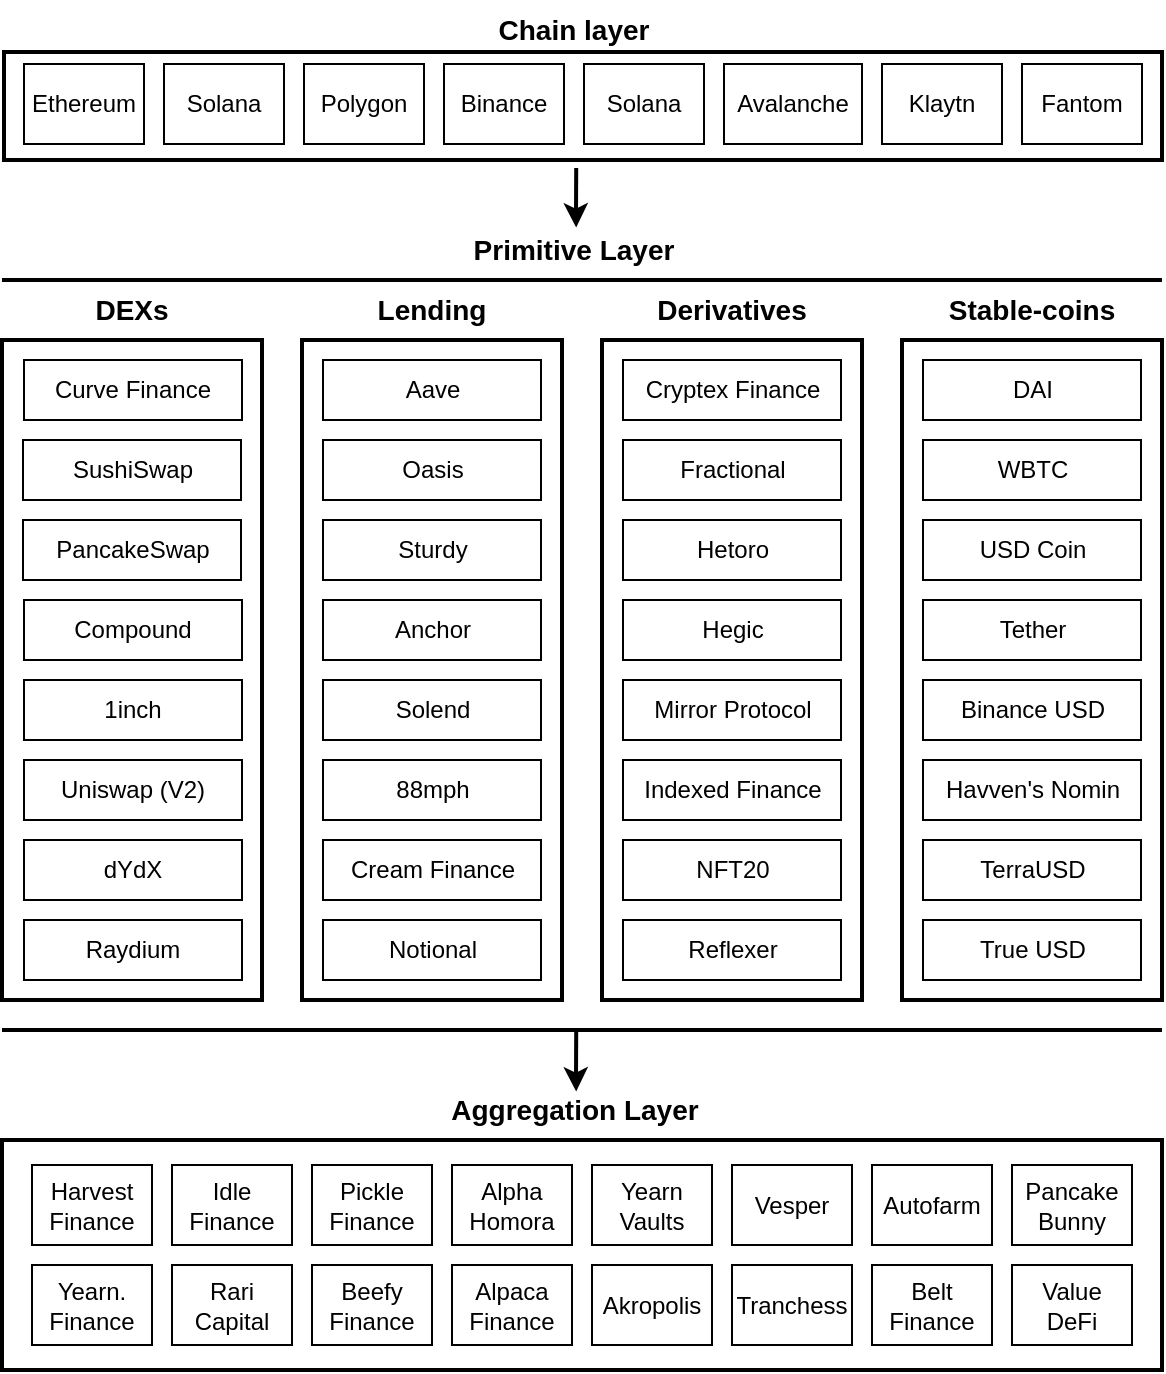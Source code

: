 <mxfile version="20.0.2" type="github">
  <diagram id="vA1Mwwlki-n_E3SzybSL" name="Page-1">
    <mxGraphModel dx="967" dy="756" grid="1" gridSize="10" guides="1" tooltips="1" connect="1" arrows="1" fold="1" page="1" pageScale="1" pageWidth="827" pageHeight="1169" math="0" shadow="0">
      <root>
        <mxCell id="0" />
        <mxCell id="1" parent="0" />
        <mxCell id="zbpn0ASb3LzRVK3qtcD5-1" value="" style="rounded=0;whiteSpace=wrap;html=1;strokeWidth=2;" vertex="1" parent="1">
          <mxGeometry x="61" y="106" width="579" height="54" as="geometry" />
        </mxCell>
        <mxCell id="zbpn0ASb3LzRVK3qtcD5-4" value="" style="rounded=0;whiteSpace=wrap;html=1;strokeWidth=2;" vertex="1" parent="1">
          <mxGeometry x="60" y="250" width="130" height="330" as="geometry" />
        </mxCell>
        <mxCell id="zbpn0ASb3LzRVK3qtcD5-8" value="" style="rounded=0;whiteSpace=wrap;html=1;strokeWidth=2;" vertex="1" parent="1">
          <mxGeometry x="210" y="250" width="130" height="330" as="geometry" />
        </mxCell>
        <mxCell id="zbpn0ASb3LzRVK3qtcD5-9" value="" style="rounded=0;whiteSpace=wrap;html=1;strokeWidth=2;" vertex="1" parent="1">
          <mxGeometry x="360" y="250" width="130" height="330" as="geometry" />
        </mxCell>
        <mxCell id="zbpn0ASb3LzRVK3qtcD5-10" value="" style="rounded=0;whiteSpace=wrap;html=1;strokeWidth=2;" vertex="1" parent="1">
          <mxGeometry x="510" y="250" width="130" height="330" as="geometry" />
        </mxCell>
        <mxCell id="zbpn0ASb3LzRVK3qtcD5-11" value="Ethereum" style="rounded=0;whiteSpace=wrap;html=1;" vertex="1" parent="1">
          <mxGeometry x="71" y="112" width="60" height="40" as="geometry" />
        </mxCell>
        <mxCell id="zbpn0ASb3LzRVK3qtcD5-12" value="" style="rounded=0;whiteSpace=wrap;html=1;strokeWidth=2;" vertex="1" parent="1">
          <mxGeometry x="60" y="650" width="580" height="115" as="geometry" />
        </mxCell>
        <mxCell id="zbpn0ASb3LzRVK3qtcD5-16" value="" style="line;strokeWidth=2;html=1;" vertex="1" parent="1">
          <mxGeometry x="60" y="590" width="580" height="10" as="geometry" />
        </mxCell>
        <mxCell id="zbpn0ASb3LzRVK3qtcD5-17" value="" style="endArrow=classic;html=1;rounded=0;exitX=0.495;exitY=0.6;exitDx=0;exitDy=0;exitPerimeter=0;entryX=0.495;entryY=0.579;entryDx=0;entryDy=0;entryPerimeter=0;strokeWidth=2;" edge="1" parent="1" source="zbpn0ASb3LzRVK3qtcD5-16">
          <mxGeometry width="50" height="50" relative="1" as="geometry">
            <mxPoint x="410" y="440" as="sourcePoint" />
            <mxPoint x="347.1" y="625.79" as="targetPoint" />
            <Array as="points">
              <mxPoint x="347" y="620" />
            </Array>
          </mxGeometry>
        </mxCell>
        <mxCell id="zbpn0ASb3LzRVK3qtcD5-20" value="" style="endArrow=classic;html=1;rounded=0;exitX=0.495;exitY=0.6;exitDx=0;exitDy=0;exitPerimeter=0;entryX=0.495;entryY=0.579;entryDx=0;entryDy=0;entryPerimeter=0;strokeWidth=2;" edge="1" parent="1">
          <mxGeometry width="50" height="50" relative="1" as="geometry">
            <mxPoint x="347.1" y="164" as="sourcePoint" />
            <mxPoint x="347.1" y="193.79" as="targetPoint" />
            <Array as="points">
              <mxPoint x="347" y="188" />
            </Array>
          </mxGeometry>
        </mxCell>
        <mxCell id="zbpn0ASb3LzRVK3qtcD5-21" value="" style="line;strokeWidth=2;html=1;" vertex="1" parent="1">
          <mxGeometry x="60" y="215" width="580" height="10" as="geometry" />
        </mxCell>
        <mxCell id="zbpn0ASb3LzRVK3qtcD5-23" value="Solana" style="rounded=0;whiteSpace=wrap;html=1;" vertex="1" parent="1">
          <mxGeometry x="141" y="112" width="60" height="40" as="geometry" />
        </mxCell>
        <mxCell id="zbpn0ASb3LzRVK3qtcD5-24" value="Polygon" style="rounded=0;whiteSpace=wrap;html=1;" vertex="1" parent="1">
          <mxGeometry x="211" y="112" width="60" height="40" as="geometry" />
        </mxCell>
        <mxCell id="zbpn0ASb3LzRVK3qtcD5-25" value="Binance" style="rounded=0;whiteSpace=wrap;html=1;" vertex="1" parent="1">
          <mxGeometry x="281" y="112" width="60" height="40" as="geometry" />
        </mxCell>
        <mxCell id="zbpn0ASb3LzRVK3qtcD5-26" value="Solana" style="rounded=0;whiteSpace=wrap;html=1;" vertex="1" parent="1">
          <mxGeometry x="351" y="112" width="60" height="40" as="geometry" />
        </mxCell>
        <mxCell id="zbpn0ASb3LzRVK3qtcD5-27" value="Avalanche" style="rounded=0;whiteSpace=wrap;html=1;" vertex="1" parent="1">
          <mxGeometry x="421" y="112" width="69" height="40" as="geometry" />
        </mxCell>
        <mxCell id="zbpn0ASb3LzRVK3qtcD5-28" value="Klaytn" style="rounded=0;whiteSpace=wrap;html=1;" vertex="1" parent="1">
          <mxGeometry x="500" y="112" width="60" height="40" as="geometry" />
        </mxCell>
        <mxCell id="zbpn0ASb3LzRVK3qtcD5-29" value="Fantom" style="rounded=0;whiteSpace=wrap;html=1;" vertex="1" parent="1">
          <mxGeometry x="570" y="112" width="60" height="40" as="geometry" />
        </mxCell>
        <mxCell id="zbpn0ASb3LzRVK3qtcD5-30" value="&lt;b&gt;&lt;font style=&quot;font-size: 14px;&quot;&gt;Chain layer&lt;/font&gt;&lt;/b&gt;" style="text;html=1;strokeColor=none;fillColor=none;align=center;verticalAlign=middle;whiteSpace=wrap;rounded=0;" vertex="1" parent="1">
          <mxGeometry x="296" y="80" width="100" height="30" as="geometry" />
        </mxCell>
        <mxCell id="zbpn0ASb3LzRVK3qtcD5-31" value="&lt;span style=&quot;font-size: 14px;&quot;&gt;&lt;b&gt;DEXs&lt;/b&gt;&lt;/span&gt;" style="text;html=1;strokeColor=none;fillColor=none;align=center;verticalAlign=middle;whiteSpace=wrap;rounded=0;" vertex="1" parent="1">
          <mxGeometry x="75" y="220" width="100" height="30" as="geometry" />
        </mxCell>
        <mxCell id="zbpn0ASb3LzRVK3qtcD5-32" value="&lt;span style=&quot;font-size: 14px;&quot;&gt;&lt;b&gt;Stable-coins&lt;/b&gt;&lt;/span&gt;" style="text;html=1;strokeColor=none;fillColor=none;align=center;verticalAlign=middle;whiteSpace=wrap;rounded=0;" vertex="1" parent="1">
          <mxGeometry x="525" y="220" width="100" height="30" as="geometry" />
        </mxCell>
        <mxCell id="zbpn0ASb3LzRVK3qtcD5-33" value="&lt;span style=&quot;font-size: 14px;&quot;&gt;&lt;b&gt;Derivatives&lt;/b&gt;&lt;/span&gt;" style="text;html=1;strokeColor=none;fillColor=none;align=center;verticalAlign=middle;whiteSpace=wrap;rounded=0;" vertex="1" parent="1">
          <mxGeometry x="375" y="220" width="100" height="30" as="geometry" />
        </mxCell>
        <mxCell id="zbpn0ASb3LzRVK3qtcD5-34" value="&lt;span style=&quot;font-size: 14px;&quot;&gt;&lt;b&gt;Lending&lt;/b&gt;&lt;/span&gt;" style="text;html=1;strokeColor=none;fillColor=none;align=center;verticalAlign=middle;whiteSpace=wrap;rounded=0;" vertex="1" parent="1">
          <mxGeometry x="225" y="220" width="100" height="30" as="geometry" />
        </mxCell>
        <mxCell id="zbpn0ASb3LzRVK3qtcD5-35" value="Curve Finance" style="rounded=0;whiteSpace=wrap;html=1;" vertex="1" parent="1">
          <mxGeometry x="71" y="260" width="109" height="30" as="geometry" />
        </mxCell>
        <mxCell id="zbpn0ASb3LzRVK3qtcD5-39" value="SushiSwap" style="rounded=0;whiteSpace=wrap;html=1;" vertex="1" parent="1">
          <mxGeometry x="70.5" y="300" width="109" height="30" as="geometry" />
        </mxCell>
        <mxCell id="zbpn0ASb3LzRVK3qtcD5-40" value="PancakeSwap" style="rounded=0;whiteSpace=wrap;html=1;" vertex="1" parent="1">
          <mxGeometry x="70.5" y="340" width="109" height="30" as="geometry" />
        </mxCell>
        <mxCell id="zbpn0ASb3LzRVK3qtcD5-41" value="Compound" style="rounded=0;whiteSpace=wrap;html=1;" vertex="1" parent="1">
          <mxGeometry x="71" y="380" width="109" height="30" as="geometry" />
        </mxCell>
        <mxCell id="zbpn0ASb3LzRVK3qtcD5-42" value="1inch" style="rounded=0;whiteSpace=wrap;html=1;" vertex="1" parent="1">
          <mxGeometry x="71" y="420" width="109" height="30" as="geometry" />
        </mxCell>
        <mxCell id="zbpn0ASb3LzRVK3qtcD5-43" value="Uniswap (V2)" style="rounded=0;whiteSpace=wrap;html=1;" vertex="1" parent="1">
          <mxGeometry x="71" y="460" width="109" height="30" as="geometry" />
        </mxCell>
        <mxCell id="zbpn0ASb3LzRVK3qtcD5-44" value="Raydium" style="rounded=0;whiteSpace=wrap;html=1;" vertex="1" parent="1">
          <mxGeometry x="71" y="540" width="109" height="30" as="geometry" />
        </mxCell>
        <mxCell id="zbpn0ASb3LzRVK3qtcD5-45" value="dYdX" style="rounded=0;whiteSpace=wrap;html=1;" vertex="1" parent="1">
          <mxGeometry x="71" y="500" width="109" height="30" as="geometry" />
        </mxCell>
        <mxCell id="zbpn0ASb3LzRVK3qtcD5-46" value="Anchor" style="rounded=0;whiteSpace=wrap;html=1;" vertex="1" parent="1">
          <mxGeometry x="220.5" y="380" width="109" height="30" as="geometry" />
        </mxCell>
        <mxCell id="zbpn0ASb3LzRVK3qtcD5-47" value="Sturdy" style="rounded=0;whiteSpace=wrap;html=1;" vertex="1" parent="1">
          <mxGeometry x="220.5" y="340" width="109" height="30" as="geometry" />
        </mxCell>
        <mxCell id="zbpn0ASb3LzRVK3qtcD5-48" value="Oasis" style="rounded=0;whiteSpace=wrap;html=1;" vertex="1" parent="1">
          <mxGeometry x="220.5" y="300" width="109" height="30" as="geometry" />
        </mxCell>
        <mxCell id="zbpn0ASb3LzRVK3qtcD5-49" value="Aave" style="rounded=0;whiteSpace=wrap;html=1;" vertex="1" parent="1">
          <mxGeometry x="220.5" y="260" width="109" height="30" as="geometry" />
        </mxCell>
        <mxCell id="zbpn0ASb3LzRVK3qtcD5-50" value="Notional" style="rounded=0;whiteSpace=wrap;html=1;" vertex="1" parent="1">
          <mxGeometry x="220.5" y="540" width="109" height="30" as="geometry" />
        </mxCell>
        <mxCell id="zbpn0ASb3LzRVK3qtcD5-51" value="Cream Finance" style="rounded=0;whiteSpace=wrap;html=1;" vertex="1" parent="1">
          <mxGeometry x="220.5" y="500" width="109" height="30" as="geometry" />
        </mxCell>
        <mxCell id="zbpn0ASb3LzRVK3qtcD5-52" value="88mph" style="rounded=0;whiteSpace=wrap;html=1;" vertex="1" parent="1">
          <mxGeometry x="220.5" y="460" width="109" height="30" as="geometry" />
        </mxCell>
        <mxCell id="zbpn0ASb3LzRVK3qtcD5-53" value="Solend" style="rounded=0;whiteSpace=wrap;html=1;" vertex="1" parent="1">
          <mxGeometry x="220.5" y="420" width="109" height="30" as="geometry" />
        </mxCell>
        <mxCell id="zbpn0ASb3LzRVK3qtcD5-54" value="Hegic" style="rounded=0;whiteSpace=wrap;html=1;" vertex="1" parent="1">
          <mxGeometry x="370.5" y="380" width="109" height="30" as="geometry" />
        </mxCell>
        <mxCell id="zbpn0ASb3LzRVK3qtcD5-55" value="Hetoro" style="rounded=0;whiteSpace=wrap;html=1;" vertex="1" parent="1">
          <mxGeometry x="370.5" y="340" width="109" height="30" as="geometry" />
        </mxCell>
        <mxCell id="zbpn0ASb3LzRVK3qtcD5-56" value="Fractional" style="rounded=0;whiteSpace=wrap;html=1;" vertex="1" parent="1">
          <mxGeometry x="370.5" y="300" width="109" height="30" as="geometry" />
        </mxCell>
        <mxCell id="zbpn0ASb3LzRVK3qtcD5-57" value="Cryptex Finance" style="rounded=0;whiteSpace=wrap;html=1;" vertex="1" parent="1">
          <mxGeometry x="370.5" y="260" width="109" height="30" as="geometry" />
        </mxCell>
        <mxCell id="zbpn0ASb3LzRVK3qtcD5-58" value="Reflexer" style="rounded=0;whiteSpace=wrap;html=1;" vertex="1" parent="1">
          <mxGeometry x="370.5" y="540" width="109" height="30" as="geometry" />
        </mxCell>
        <mxCell id="zbpn0ASb3LzRVK3qtcD5-59" value="NFT20" style="rounded=0;whiteSpace=wrap;html=1;" vertex="1" parent="1">
          <mxGeometry x="370.5" y="500" width="109" height="30" as="geometry" />
        </mxCell>
        <mxCell id="zbpn0ASb3LzRVK3qtcD5-60" value="Indexed Finance" style="rounded=0;whiteSpace=wrap;html=1;" vertex="1" parent="1">
          <mxGeometry x="370.5" y="460" width="109" height="30" as="geometry" />
        </mxCell>
        <mxCell id="zbpn0ASb3LzRVK3qtcD5-61" value="Mirror Protocol" style="rounded=0;whiteSpace=wrap;html=1;" vertex="1" parent="1">
          <mxGeometry x="370.5" y="420" width="109" height="30" as="geometry" />
        </mxCell>
        <mxCell id="zbpn0ASb3LzRVK3qtcD5-62" value="Tether" style="rounded=0;whiteSpace=wrap;html=1;" vertex="1" parent="1">
          <mxGeometry x="520.5" y="380" width="109" height="30" as="geometry" />
        </mxCell>
        <mxCell id="zbpn0ASb3LzRVK3qtcD5-63" value="USD Coin" style="rounded=0;whiteSpace=wrap;html=1;" vertex="1" parent="1">
          <mxGeometry x="520.5" y="340" width="109" height="30" as="geometry" />
        </mxCell>
        <mxCell id="zbpn0ASb3LzRVK3qtcD5-64" value="WBTC" style="rounded=0;whiteSpace=wrap;html=1;" vertex="1" parent="1">
          <mxGeometry x="520.5" y="300" width="109" height="30" as="geometry" />
        </mxCell>
        <mxCell id="zbpn0ASb3LzRVK3qtcD5-65" value="DAI" style="rounded=0;whiteSpace=wrap;html=1;" vertex="1" parent="1">
          <mxGeometry x="520.5" y="260" width="109" height="30" as="geometry" />
        </mxCell>
        <mxCell id="zbpn0ASb3LzRVK3qtcD5-66" value="True USD" style="rounded=0;whiteSpace=wrap;html=1;" vertex="1" parent="1">
          <mxGeometry x="520.5" y="540" width="109" height="30" as="geometry" />
        </mxCell>
        <mxCell id="zbpn0ASb3LzRVK3qtcD5-67" value="TerraUSD" style="rounded=0;whiteSpace=wrap;html=1;" vertex="1" parent="1">
          <mxGeometry x="520.5" y="500" width="109" height="30" as="geometry" />
        </mxCell>
        <mxCell id="zbpn0ASb3LzRVK3qtcD5-68" value="Havven&#39;s Nomin" style="rounded=0;whiteSpace=wrap;html=1;" vertex="1" parent="1">
          <mxGeometry x="520.5" y="460" width="109" height="30" as="geometry" />
        </mxCell>
        <mxCell id="zbpn0ASb3LzRVK3qtcD5-69" value="Binance USD" style="rounded=0;whiteSpace=wrap;html=1;" vertex="1" parent="1">
          <mxGeometry x="520.5" y="420" width="109" height="30" as="geometry" />
        </mxCell>
        <mxCell id="zbpn0ASb3LzRVK3qtcD5-70" value="Harvest Finance" style="rounded=0;whiteSpace=wrap;html=1;" vertex="1" parent="1">
          <mxGeometry x="75" y="662.5" width="60" height="40" as="geometry" />
        </mxCell>
        <mxCell id="zbpn0ASb3LzRVK3qtcD5-71" value="Idle Finance" style="rounded=0;whiteSpace=wrap;html=1;" vertex="1" parent="1">
          <mxGeometry x="145" y="662.5" width="60" height="40" as="geometry" />
        </mxCell>
        <mxCell id="zbpn0ASb3LzRVK3qtcD5-72" value="Pickle Finance" style="rounded=0;whiteSpace=wrap;html=1;" vertex="1" parent="1">
          <mxGeometry x="215" y="662.5" width="60" height="40" as="geometry" />
        </mxCell>
        <mxCell id="zbpn0ASb3LzRVK3qtcD5-73" value="Alpha Homora" style="rounded=0;whiteSpace=wrap;html=1;" vertex="1" parent="1">
          <mxGeometry x="285" y="662.5" width="60" height="40" as="geometry" />
        </mxCell>
        <mxCell id="zbpn0ASb3LzRVK3qtcD5-74" value="Yearn Vaults" style="rounded=0;whiteSpace=wrap;html=1;" vertex="1" parent="1">
          <mxGeometry x="355" y="662.5" width="60" height="40" as="geometry" />
        </mxCell>
        <mxCell id="zbpn0ASb3LzRVK3qtcD5-75" value="Vesper" style="rounded=0;whiteSpace=wrap;html=1;" vertex="1" parent="1">
          <mxGeometry x="425" y="662.5" width="60" height="40" as="geometry" />
        </mxCell>
        <mxCell id="zbpn0ASb3LzRVK3qtcD5-76" value="Autofarm" style="rounded=0;whiteSpace=wrap;html=1;" vertex="1" parent="1">
          <mxGeometry x="495" y="662.5" width="60" height="40" as="geometry" />
        </mxCell>
        <mxCell id="zbpn0ASb3LzRVK3qtcD5-77" value="Pancake Bunny" style="rounded=0;whiteSpace=wrap;html=1;" vertex="1" parent="1">
          <mxGeometry x="565" y="662.5" width="60" height="40" as="geometry" />
        </mxCell>
        <mxCell id="zbpn0ASb3LzRVK3qtcD5-87" value="Yearn. Finance" style="rounded=0;whiteSpace=wrap;html=1;" vertex="1" parent="1">
          <mxGeometry x="75" y="712.5" width="60" height="40" as="geometry" />
        </mxCell>
        <mxCell id="zbpn0ASb3LzRVK3qtcD5-88" value="Rari Capital" style="rounded=0;whiteSpace=wrap;html=1;" vertex="1" parent="1">
          <mxGeometry x="145" y="712.5" width="60" height="40" as="geometry" />
        </mxCell>
        <mxCell id="zbpn0ASb3LzRVK3qtcD5-89" value="Beefy Finance" style="rounded=0;whiteSpace=wrap;html=1;" vertex="1" parent="1">
          <mxGeometry x="215" y="712.5" width="60" height="40" as="geometry" />
        </mxCell>
        <mxCell id="zbpn0ASb3LzRVK3qtcD5-90" value="Alpaca Finance" style="rounded=0;whiteSpace=wrap;html=1;" vertex="1" parent="1">
          <mxGeometry x="285" y="712.5" width="60" height="40" as="geometry" />
        </mxCell>
        <mxCell id="zbpn0ASb3LzRVK3qtcD5-91" value="Akropolis" style="rounded=0;whiteSpace=wrap;html=1;" vertex="1" parent="1">
          <mxGeometry x="355" y="712.5" width="60" height="40" as="geometry" />
        </mxCell>
        <mxCell id="zbpn0ASb3LzRVK3qtcD5-92" value="Tranchess" style="rounded=0;whiteSpace=wrap;html=1;" vertex="1" parent="1">
          <mxGeometry x="425" y="712.5" width="60" height="40" as="geometry" />
        </mxCell>
        <mxCell id="zbpn0ASb3LzRVK3qtcD5-93" value="Belt Finance" style="rounded=0;whiteSpace=wrap;html=1;" vertex="1" parent="1">
          <mxGeometry x="495" y="712.5" width="60" height="40" as="geometry" />
        </mxCell>
        <mxCell id="zbpn0ASb3LzRVK3qtcD5-94" value="Value DeFi" style="rounded=0;whiteSpace=wrap;html=1;" vertex="1" parent="1">
          <mxGeometry x="565" y="712.5" width="60" height="40" as="geometry" />
        </mxCell>
        <mxCell id="zbpn0ASb3LzRVK3qtcD5-95" value="&lt;span style=&quot;font-size: 14px;&quot;&gt;&lt;b&gt;Aggregation Layer&lt;/b&gt;&lt;/span&gt;" style="text;html=1;strokeColor=none;fillColor=none;align=center;verticalAlign=middle;whiteSpace=wrap;rounded=0;" vertex="1" parent="1">
          <mxGeometry x="248.5" y="620" width="195" height="30" as="geometry" />
        </mxCell>
        <mxCell id="zbpn0ASb3LzRVK3qtcD5-96" value="&lt;span style=&quot;font-size: 14px;&quot;&gt;&lt;b&gt;Primitive Layer&lt;/b&gt;&lt;/span&gt;" style="text;html=1;strokeColor=none;fillColor=none;align=center;verticalAlign=middle;whiteSpace=wrap;rounded=0;" vertex="1" parent="1">
          <mxGeometry x="279" y="190" width="134" height="30" as="geometry" />
        </mxCell>
      </root>
    </mxGraphModel>
  </diagram>
</mxfile>
